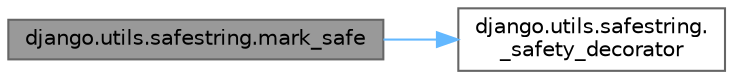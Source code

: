 digraph "django.utils.safestring.mark_safe"
{
 // LATEX_PDF_SIZE
  bgcolor="transparent";
  edge [fontname=Helvetica,fontsize=10,labelfontname=Helvetica,labelfontsize=10];
  node [fontname=Helvetica,fontsize=10,shape=box,height=0.2,width=0.4];
  rankdir="LR";
  Node1 [id="Node000001",label="django.utils.safestring.mark_safe",height=0.2,width=0.4,color="gray40", fillcolor="grey60", style="filled", fontcolor="black",tooltip=" "];
  Node1 -> Node2 [id="edge1_Node000001_Node000002",color="steelblue1",style="solid",tooltip=" "];
  Node2 [id="Node000002",label="django.utils.safestring.\l_safety_decorator",height=0.2,width=0.4,color="grey40", fillcolor="white", style="filled",URL="$namespacedjango_1_1utils_1_1safestring.html#ac8bfcbef6d5867c258681fd4649bcc14",tooltip=" "];
}
